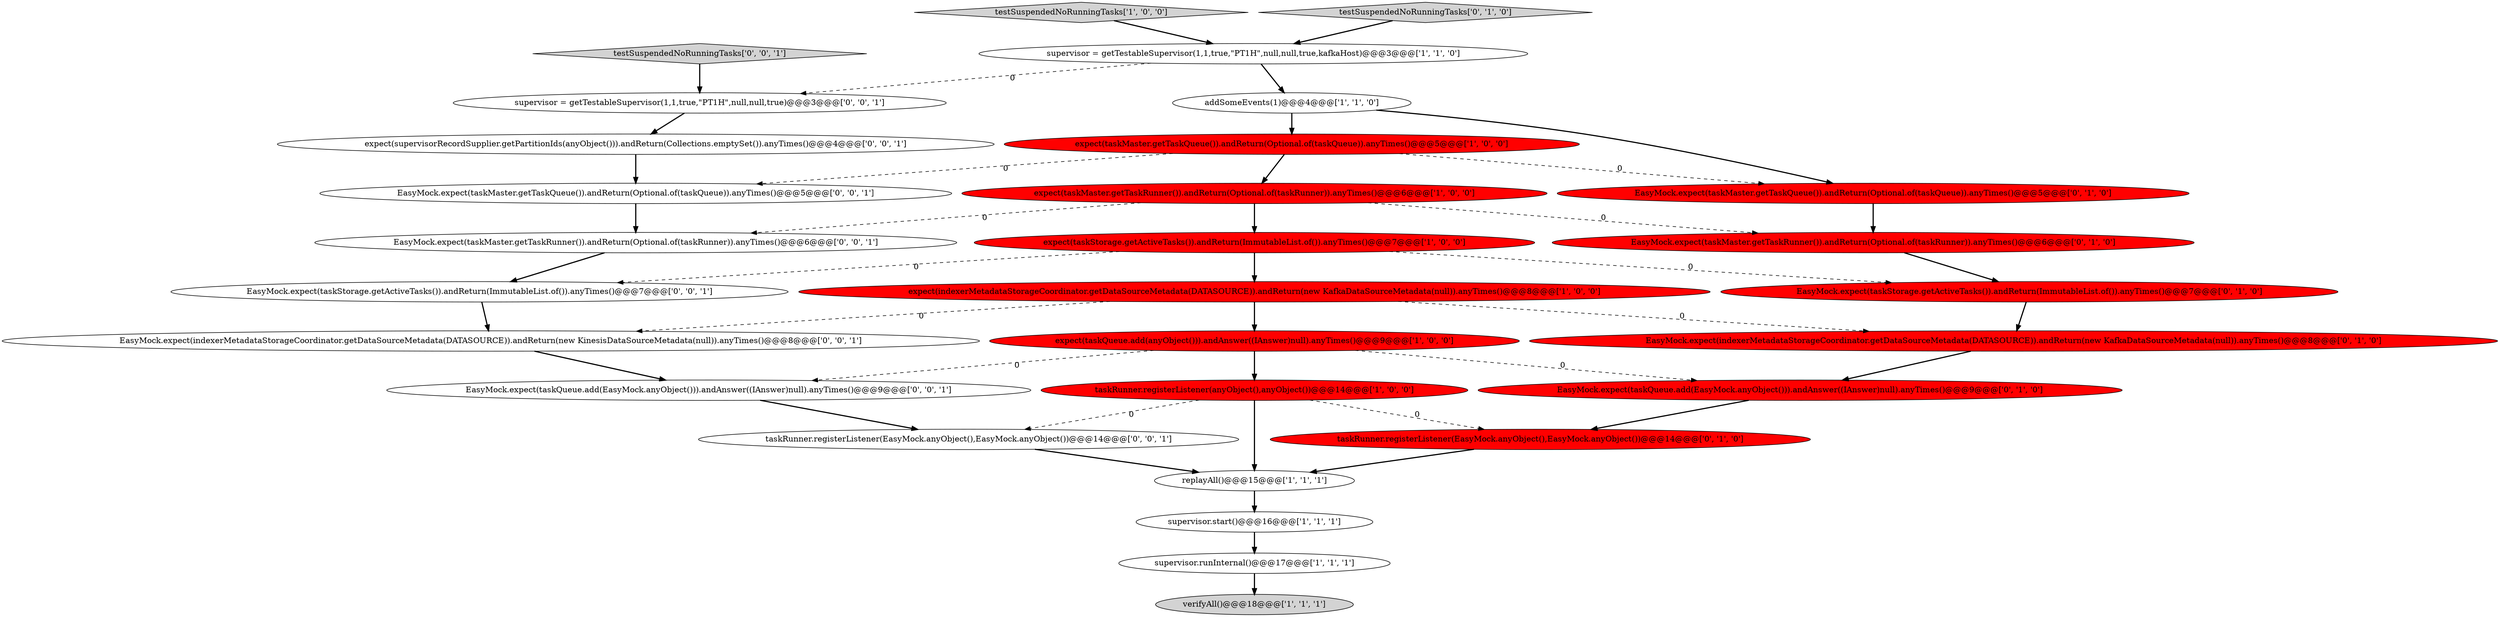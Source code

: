 digraph {
28 [style = filled, label = "taskRunner.registerListener(EasyMock.anyObject(),EasyMock.anyObject())@@@14@@@['0', '0', '1']", fillcolor = white, shape = ellipse image = "AAA0AAABBB3BBB"];
19 [style = filled, label = "EasyMock.expect(taskStorage.getActiveTasks()).andReturn(ImmutableList.of()).anyTimes()@@@7@@@['0', '1', '0']", fillcolor = red, shape = ellipse image = "AAA1AAABBB2BBB"];
16 [style = filled, label = "taskRunner.registerListener(EasyMock.anyObject(),EasyMock.anyObject())@@@14@@@['0', '1', '0']", fillcolor = red, shape = ellipse image = "AAA1AAABBB2BBB"];
23 [style = filled, label = "EasyMock.expect(taskMaster.getTaskQueue()).andReturn(Optional.of(taskQueue)).anyTimes()@@@5@@@['0', '0', '1']", fillcolor = white, shape = ellipse image = "AAA0AAABBB3BBB"];
7 [style = filled, label = "expect(taskStorage.getActiveTasks()).andReturn(ImmutableList.of()).anyTimes()@@@7@@@['1', '0', '0']", fillcolor = red, shape = ellipse image = "AAA1AAABBB1BBB"];
17 [style = filled, label = "EasyMock.expect(indexerMetadataStorageCoordinator.getDataSourceMetadata(DATASOURCE)).andReturn(new KafkaDataSourceMetadata(null)).anyTimes()@@@8@@@['0', '1', '0']", fillcolor = red, shape = ellipse image = "AAA1AAABBB2BBB"];
10 [style = filled, label = "expect(indexerMetadataStorageCoordinator.getDataSourceMetadata(DATASOURCE)).andReturn(new KafkaDataSourceMetadata(null)).anyTimes()@@@8@@@['1', '0', '0']", fillcolor = red, shape = ellipse image = "AAA1AAABBB1BBB"];
12 [style = filled, label = "supervisor = getTestableSupervisor(1,1,true,\"PT1H\",null,null,true,kafkaHost)@@@3@@@['1', '1', '0']", fillcolor = white, shape = ellipse image = "AAA0AAABBB1BBB"];
27 [style = filled, label = "supervisor = getTestableSupervisor(1,1,true,\"PT1H\",null,null,true)@@@3@@@['0', '0', '1']", fillcolor = white, shape = ellipse image = "AAA0AAABBB3BBB"];
5 [style = filled, label = "verifyAll()@@@18@@@['1', '1', '1']", fillcolor = lightgray, shape = ellipse image = "AAA0AAABBB1BBB"];
24 [style = filled, label = "EasyMock.expect(taskQueue.add(EasyMock.anyObject())).andAnswer((IAnswer)null).anyTimes()@@@9@@@['0', '0', '1']", fillcolor = white, shape = ellipse image = "AAA0AAABBB3BBB"];
13 [style = filled, label = "EasyMock.expect(taskMaster.getTaskQueue()).andReturn(Optional.of(taskQueue)).anyTimes()@@@5@@@['0', '1', '0']", fillcolor = red, shape = ellipse image = "AAA1AAABBB2BBB"];
11 [style = filled, label = "replayAll()@@@15@@@['1', '1', '1']", fillcolor = white, shape = ellipse image = "AAA0AAABBB1BBB"];
4 [style = filled, label = "addSomeEvents(1)@@@4@@@['1', '1', '0']", fillcolor = white, shape = ellipse image = "AAA0AAABBB1BBB"];
22 [style = filled, label = "testSuspendedNoRunningTasks['0', '0', '1']", fillcolor = lightgray, shape = diamond image = "AAA0AAABBB3BBB"];
3 [style = filled, label = "supervisor.runInternal()@@@17@@@['1', '1', '1']", fillcolor = white, shape = ellipse image = "AAA0AAABBB1BBB"];
9 [style = filled, label = "expect(taskMaster.getTaskQueue()).andReturn(Optional.of(taskQueue)).anyTimes()@@@5@@@['1', '0', '0']", fillcolor = red, shape = ellipse image = "AAA1AAABBB1BBB"];
26 [style = filled, label = "EasyMock.expect(taskMaster.getTaskRunner()).andReturn(Optional.of(taskRunner)).anyTimes()@@@6@@@['0', '0', '1']", fillcolor = white, shape = ellipse image = "AAA0AAABBB3BBB"];
8 [style = filled, label = "supervisor.start()@@@16@@@['1', '1', '1']", fillcolor = white, shape = ellipse image = "AAA0AAABBB1BBB"];
2 [style = filled, label = "expect(taskMaster.getTaskRunner()).andReturn(Optional.of(taskRunner)).anyTimes()@@@6@@@['1', '0', '0']", fillcolor = red, shape = ellipse image = "AAA1AAABBB1BBB"];
25 [style = filled, label = "expect(supervisorRecordSupplier.getPartitionIds(anyObject())).andReturn(Collections.emptySet()).anyTimes()@@@4@@@['0', '0', '1']", fillcolor = white, shape = ellipse image = "AAA0AAABBB3BBB"];
0 [style = filled, label = "testSuspendedNoRunningTasks['1', '0', '0']", fillcolor = lightgray, shape = diamond image = "AAA0AAABBB1BBB"];
18 [style = filled, label = "testSuspendedNoRunningTasks['0', '1', '0']", fillcolor = lightgray, shape = diamond image = "AAA0AAABBB2BBB"];
1 [style = filled, label = "taskRunner.registerListener(anyObject(),anyObject())@@@14@@@['1', '0', '0']", fillcolor = red, shape = ellipse image = "AAA1AAABBB1BBB"];
15 [style = filled, label = "EasyMock.expect(taskMaster.getTaskRunner()).andReturn(Optional.of(taskRunner)).anyTimes()@@@6@@@['0', '1', '0']", fillcolor = red, shape = ellipse image = "AAA1AAABBB2BBB"];
20 [style = filled, label = "EasyMock.expect(indexerMetadataStorageCoordinator.getDataSourceMetadata(DATASOURCE)).andReturn(new KinesisDataSourceMetadata(null)).anyTimes()@@@8@@@['0', '0', '1']", fillcolor = white, shape = ellipse image = "AAA0AAABBB3BBB"];
6 [style = filled, label = "expect(taskQueue.add(anyObject())).andAnswer((IAnswer)null).anyTimes()@@@9@@@['1', '0', '0']", fillcolor = red, shape = ellipse image = "AAA1AAABBB1BBB"];
21 [style = filled, label = "EasyMock.expect(taskStorage.getActiveTasks()).andReturn(ImmutableList.of()).anyTimes()@@@7@@@['0', '0', '1']", fillcolor = white, shape = ellipse image = "AAA0AAABBB3BBB"];
14 [style = filled, label = "EasyMock.expect(taskQueue.add(EasyMock.anyObject())).andAnswer((IAnswer)null).anyTimes()@@@9@@@['0', '1', '0']", fillcolor = red, shape = ellipse image = "AAA1AAABBB2BBB"];
14->16 [style = bold, label=""];
4->9 [style = bold, label=""];
24->28 [style = bold, label=""];
7->21 [style = dashed, label="0"];
16->11 [style = bold, label=""];
9->2 [style = bold, label=""];
7->10 [style = bold, label=""];
25->23 [style = bold, label=""];
0->12 [style = bold, label=""];
28->11 [style = bold, label=""];
4->13 [style = bold, label=""];
8->3 [style = bold, label=""];
23->26 [style = bold, label=""];
18->12 [style = bold, label=""];
19->17 [style = bold, label=""];
6->14 [style = dashed, label="0"];
1->28 [style = dashed, label="0"];
15->19 [style = bold, label=""];
10->6 [style = bold, label=""];
9->23 [style = dashed, label="0"];
1->11 [style = bold, label=""];
26->21 [style = bold, label=""];
2->15 [style = dashed, label="0"];
6->1 [style = bold, label=""];
3->5 [style = bold, label=""];
21->20 [style = bold, label=""];
12->4 [style = bold, label=""];
22->27 [style = bold, label=""];
7->19 [style = dashed, label="0"];
17->14 [style = bold, label=""];
1->16 [style = dashed, label="0"];
6->24 [style = dashed, label="0"];
9->13 [style = dashed, label="0"];
12->27 [style = dashed, label="0"];
10->17 [style = dashed, label="0"];
11->8 [style = bold, label=""];
10->20 [style = dashed, label="0"];
13->15 [style = bold, label=""];
2->7 [style = bold, label=""];
2->26 [style = dashed, label="0"];
20->24 [style = bold, label=""];
27->25 [style = bold, label=""];
}
